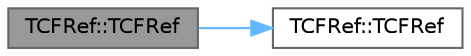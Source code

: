 digraph "TCFRef::TCFRef"
{
 // INTERACTIVE_SVG=YES
 // LATEX_PDF_SIZE
  bgcolor="transparent";
  edge [fontname=Helvetica,fontsize=10,labelfontname=Helvetica,labelfontsize=10];
  node [fontname=Helvetica,fontsize=10,shape=box,height=0.2,width=0.4];
  rankdir="LR";
  Node1 [id="Node000001",label="TCFRef::TCFRef",height=0.2,width=0.4,color="gray40", fillcolor="grey60", style="filled", fontcolor="black",tooltip="Move constructor."];
  Node1 -> Node2 [id="edge1_Node000001_Node000002",color="steelblue1",style="solid",tooltip=" "];
  Node2 [id="Node000002",label="TCFRef::TCFRef",height=0.2,width=0.4,color="grey40", fillcolor="white", style="filled",URL="$de/dee/classTCFRef.html#a8cd10e5c87166ca1e56677941ebd9657",tooltip="Default constructor (initialized to null)."];
}
